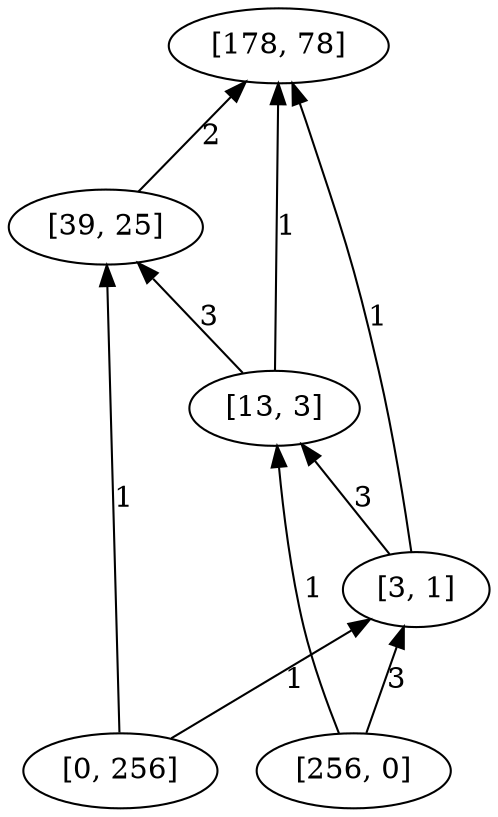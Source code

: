 digraph "DD" { 
rankdir = "BT" 
graph [ ordering = "out"];
5001 -> 3[label = "1"];
5001 -> 4[label = "3"];
5002 -> 2[label = "1"];
5002 -> 4[label = "1"];
2 -> 1[label = "2"];
3 -> 1[label = "1"];
3 -> 2[label = "3"];
4 -> 1[label = "1"];
4 -> 3[label = "3"];
5001 [label = "[256, 0]",  shape = oval]
5002 [label = "[0, 256]",  shape = oval]
1 [label = "[178, 78]",  shape = oval]
2 [label = "[39, 25]",  shape = oval]
3 [label = "[13, 3]",  shape = oval]
4 [label = "[3, 1]",  shape = oval]
}
